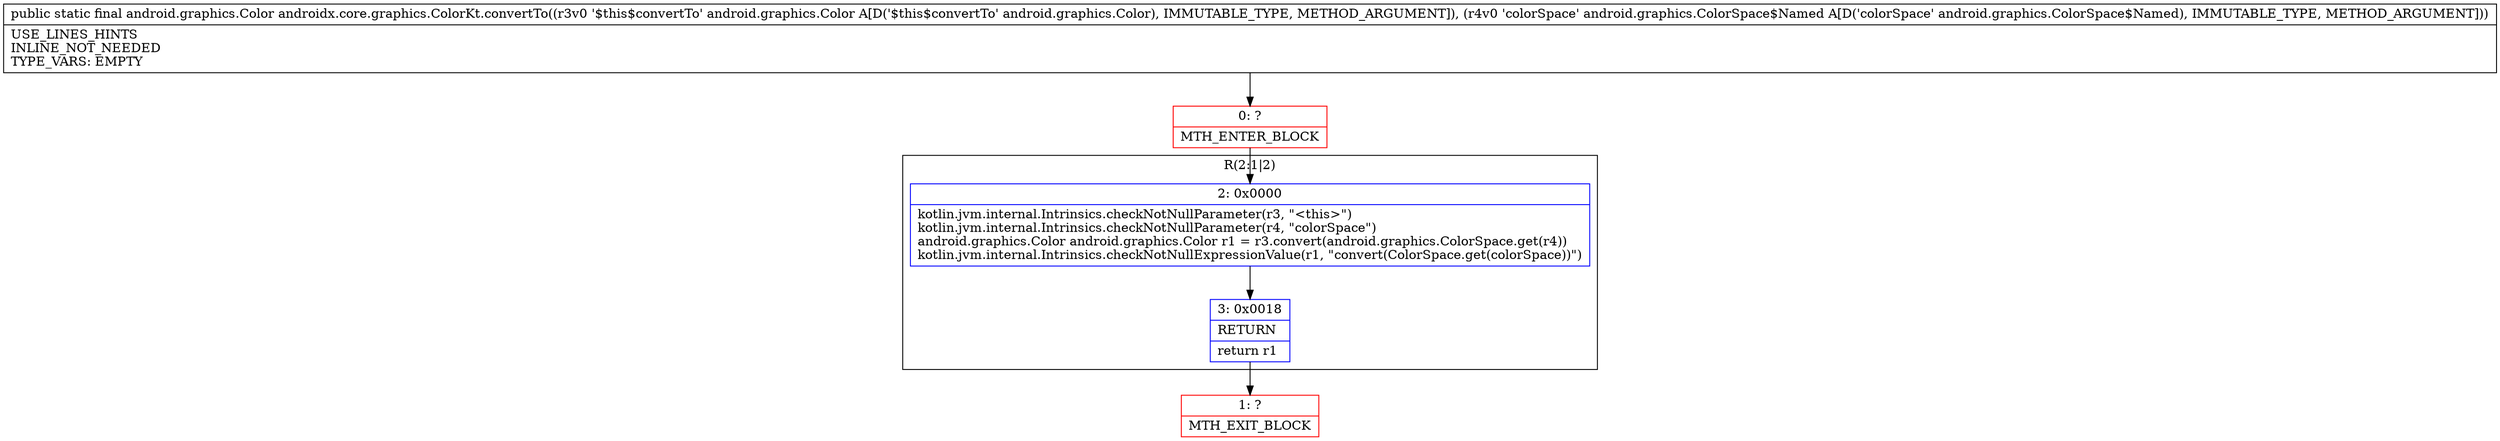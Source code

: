 digraph "CFG forandroidx.core.graphics.ColorKt.convertTo(Landroid\/graphics\/Color;Landroid\/graphics\/ColorSpace$Named;)Landroid\/graphics\/Color;" {
subgraph cluster_Region_986061882 {
label = "R(2:1|2)";
node [shape=record,color=blue];
Node_2 [shape=record,label="{2\:\ 0x0000|kotlin.jvm.internal.Intrinsics.checkNotNullParameter(r3, \"\<this\>\")\lkotlin.jvm.internal.Intrinsics.checkNotNullParameter(r4, \"colorSpace\")\landroid.graphics.Color android.graphics.Color r1 = r3.convert(android.graphics.ColorSpace.get(r4))\lkotlin.jvm.internal.Intrinsics.checkNotNullExpressionValue(r1, \"convert(ColorSpace.get(colorSpace))\")\l}"];
Node_3 [shape=record,label="{3\:\ 0x0018|RETURN\l|return r1\l}"];
}
Node_0 [shape=record,color=red,label="{0\:\ ?|MTH_ENTER_BLOCK\l}"];
Node_1 [shape=record,color=red,label="{1\:\ ?|MTH_EXIT_BLOCK\l}"];
MethodNode[shape=record,label="{public static final android.graphics.Color androidx.core.graphics.ColorKt.convertTo((r3v0 '$this$convertTo' android.graphics.Color A[D('$this$convertTo' android.graphics.Color), IMMUTABLE_TYPE, METHOD_ARGUMENT]), (r4v0 'colorSpace' android.graphics.ColorSpace$Named A[D('colorSpace' android.graphics.ColorSpace$Named), IMMUTABLE_TYPE, METHOD_ARGUMENT]))  | USE_LINES_HINTS\lINLINE_NOT_NEEDED\lTYPE_VARS: EMPTY\l}"];
MethodNode -> Node_0;Node_2 -> Node_3;
Node_3 -> Node_1;
Node_0 -> Node_2;
}

